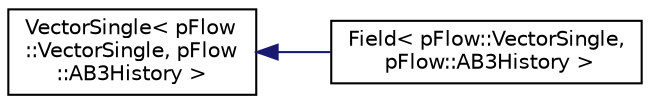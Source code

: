digraph "Graphical Class Hierarchy"
{
 // LATEX_PDF_SIZE
  edge [fontname="Helvetica",fontsize="10",labelfontname="Helvetica",labelfontsize="10"];
  node [fontname="Helvetica",fontsize="10",shape=record];
  rankdir="LR";
  Node0 [label="VectorSingle\< pFlow\l::VectorSingle, pFlow\l::AB3History \>",height=0.2,width=0.4,color="black", fillcolor="white", style="filled",URL="$classpFlow_1_1VectorSingle.html",tooltip=" "];
  Node0 -> Node1 [dir="back",color="midnightblue",fontsize="10",style="solid",fontname="Helvetica"];
  Node1 [label="Field\< pFlow::VectorSingle,\l pFlow::AB3History \>",height=0.2,width=0.4,color="black", fillcolor="white", style="filled",URL="$classpFlow_1_1Field.html",tooltip=" "];
}
